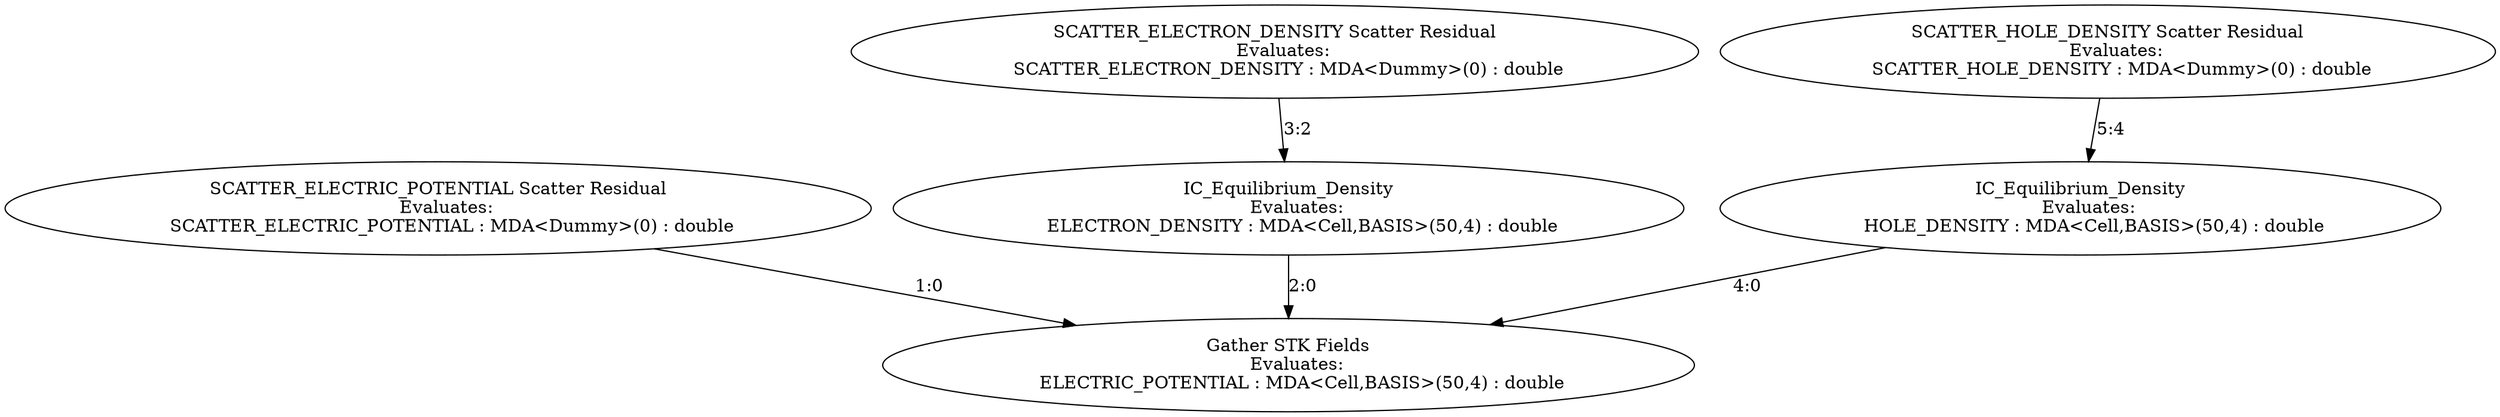 digraph G {
0 [fontcolor="", label="Gather STK Fields\n   Evaluates:\n     ELECTRIC_POTENTIAL : MDA<Cell,BASIS>(50,4) : double"];
1 [fontcolor="", label="SCATTER_ELECTRIC_POTENTIAL Scatter Residual\n   Evaluates:\n     SCATTER_ELECTRIC_POTENTIAL : MDA<Dummy>(0) : double"];
2 [fontcolor="", label="IC_Equilibrium_Density\n   Evaluates:\n     ELECTRON_DENSITY : MDA<Cell,BASIS>(50,4) : double"];
3 [fontcolor="", label="SCATTER_ELECTRON_DENSITY Scatter Residual\n   Evaluates:\n     SCATTER_ELECTRON_DENSITY : MDA<Dummy>(0) : double"];
4 [fontcolor="", label="IC_Equilibrium_Density\n   Evaluates:\n     HOLE_DENSITY : MDA<Cell,BASIS>(50,4) : double"];
5 [fontcolor="", label="SCATTER_HOLE_DENSITY Scatter Residual\n   Evaluates:\n     SCATTER_HOLE_DENSITY : MDA<Dummy>(0) : double"];
1->0  [label="1:0"];
2->0  [label="2:0"];
3->2  [label="3:2"];
4->0  [label="4:0"];
5->4  [label="5:4"];
}
